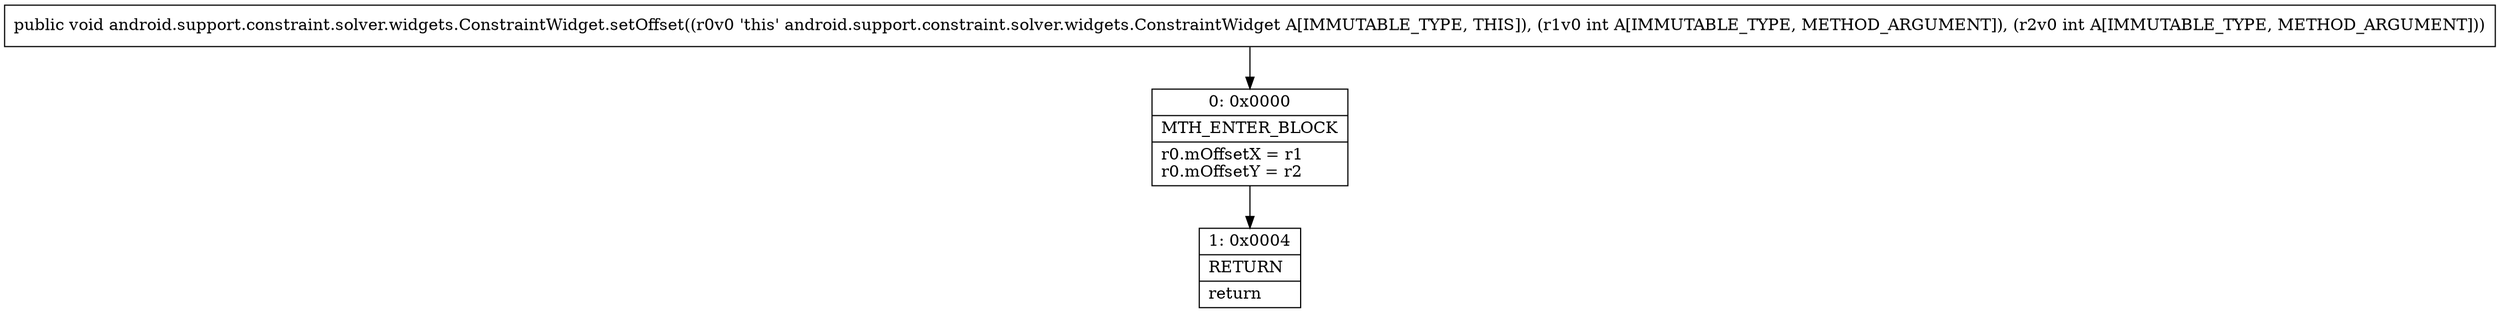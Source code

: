 digraph "CFG forandroid.support.constraint.solver.widgets.ConstraintWidget.setOffset(II)V" {
Node_0 [shape=record,label="{0\:\ 0x0000|MTH_ENTER_BLOCK\l|r0.mOffsetX = r1\lr0.mOffsetY = r2\l}"];
Node_1 [shape=record,label="{1\:\ 0x0004|RETURN\l|return\l}"];
MethodNode[shape=record,label="{public void android.support.constraint.solver.widgets.ConstraintWidget.setOffset((r0v0 'this' android.support.constraint.solver.widgets.ConstraintWidget A[IMMUTABLE_TYPE, THIS]), (r1v0 int A[IMMUTABLE_TYPE, METHOD_ARGUMENT]), (r2v0 int A[IMMUTABLE_TYPE, METHOD_ARGUMENT])) }"];
MethodNode -> Node_0;
Node_0 -> Node_1;
}

